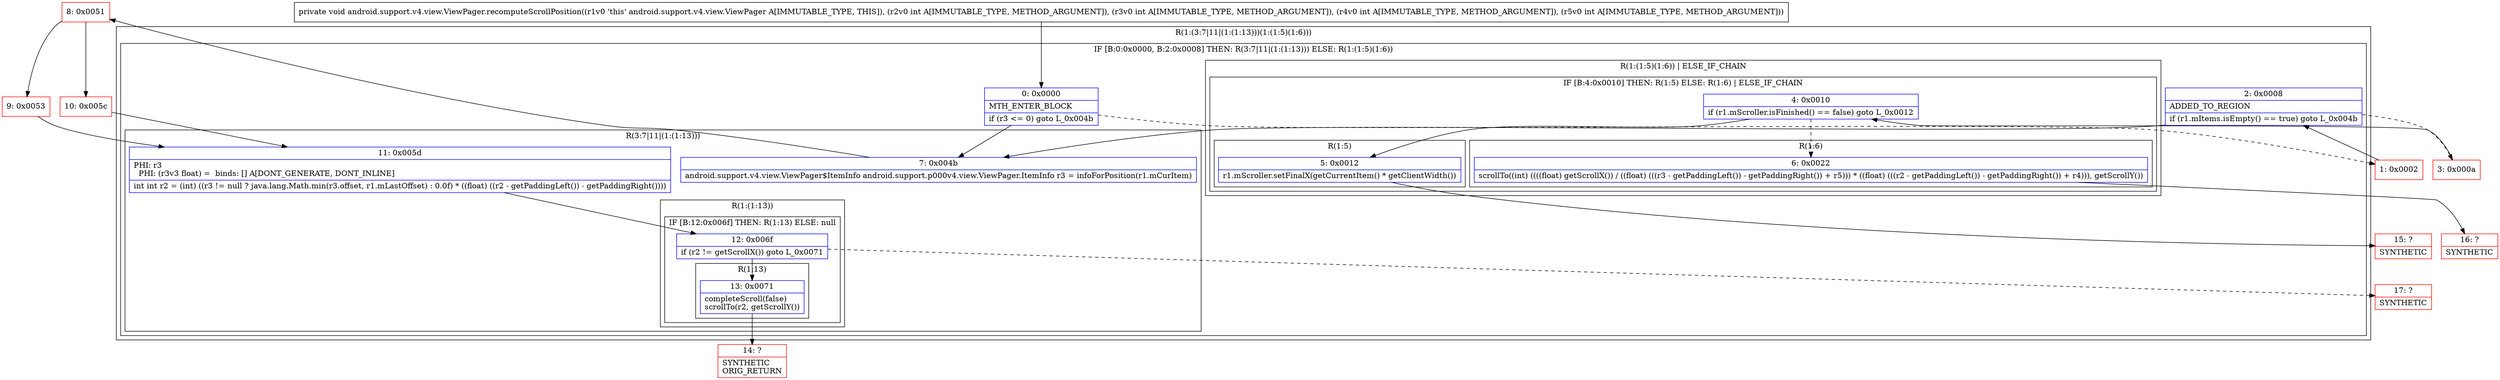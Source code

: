 digraph "CFG forandroid.support.v4.view.ViewPager.recomputeScrollPosition(IIII)V" {
subgraph cluster_Region_1097779168 {
label = "R(1:(3:7|11|(1:(1:13)))(1:(1:5)(1:6)))";
node [shape=record,color=blue];
subgraph cluster_IfRegion_928673340 {
label = "IF [B:0:0x0000, B:2:0x0008] THEN: R(3:7|11|(1:(1:13))) ELSE: R(1:(1:5)(1:6))";
node [shape=record,color=blue];
Node_0 [shape=record,label="{0\:\ 0x0000|MTH_ENTER_BLOCK\l|if (r3 \<= 0) goto L_0x004b\l}"];
Node_2 [shape=record,label="{2\:\ 0x0008|ADDED_TO_REGION\l|if (r1.mItems.isEmpty() == true) goto L_0x004b\l}"];
subgraph cluster_Region_1446665573 {
label = "R(3:7|11|(1:(1:13)))";
node [shape=record,color=blue];
Node_7 [shape=record,label="{7\:\ 0x004b|android.support.v4.view.ViewPager$ItemInfo android.support.p000v4.view.ViewPager.ItemInfo r3 = infoForPosition(r1.mCurItem)\l}"];
Node_11 [shape=record,label="{11\:\ 0x005d|PHI: r3 \l  PHI: (r3v3 float) =  binds: [] A[DONT_GENERATE, DONT_INLINE]\l|int int r2 = (int) ((r3 != null ? java.lang.Math.min(r3.offset, r1.mLastOffset) : 0.0f) * ((float) ((r2 \- getPaddingLeft()) \- getPaddingRight())))\l}"];
subgraph cluster_Region_905685012 {
label = "R(1:(1:13))";
node [shape=record,color=blue];
subgraph cluster_IfRegion_766268856 {
label = "IF [B:12:0x006f] THEN: R(1:13) ELSE: null";
node [shape=record,color=blue];
Node_12 [shape=record,label="{12\:\ 0x006f|if (r2 != getScrollX()) goto L_0x0071\l}"];
subgraph cluster_Region_1277011434 {
label = "R(1:13)";
node [shape=record,color=blue];
Node_13 [shape=record,label="{13\:\ 0x0071|completeScroll(false)\lscrollTo(r2, getScrollY())\l}"];
}
}
}
}
subgraph cluster_Region_1690867813 {
label = "R(1:(1:5)(1:6)) | ELSE_IF_CHAIN\l";
node [shape=record,color=blue];
subgraph cluster_IfRegion_1403912923 {
label = "IF [B:4:0x0010] THEN: R(1:5) ELSE: R(1:6) | ELSE_IF_CHAIN\l";
node [shape=record,color=blue];
Node_4 [shape=record,label="{4\:\ 0x0010|if (r1.mScroller.isFinished() == false) goto L_0x0012\l}"];
subgraph cluster_Region_929148188 {
label = "R(1:5)";
node [shape=record,color=blue];
Node_5 [shape=record,label="{5\:\ 0x0012|r1.mScroller.setFinalX(getCurrentItem() * getClientWidth())\l}"];
}
subgraph cluster_Region_1597114604 {
label = "R(1:6)";
node [shape=record,color=blue];
Node_6 [shape=record,label="{6\:\ 0x0022|scrollTo((int) ((((float) getScrollX()) \/ ((float) (((r3 \- getPaddingLeft()) \- getPaddingRight()) + r5))) * ((float) (((r2 \- getPaddingLeft()) \- getPaddingRight()) + r4))), getScrollY())\l}"];
}
}
}
}
}
Node_1 [shape=record,color=red,label="{1\:\ 0x0002}"];
Node_3 [shape=record,color=red,label="{3\:\ 0x000a}"];
Node_8 [shape=record,color=red,label="{8\:\ 0x0051}"];
Node_9 [shape=record,color=red,label="{9\:\ 0x0053}"];
Node_10 [shape=record,color=red,label="{10\:\ 0x005c}"];
Node_14 [shape=record,color=red,label="{14\:\ ?|SYNTHETIC\lORIG_RETURN\l}"];
Node_15 [shape=record,color=red,label="{15\:\ ?|SYNTHETIC\l}"];
Node_16 [shape=record,color=red,label="{16\:\ ?|SYNTHETIC\l}"];
Node_17 [shape=record,color=red,label="{17\:\ ?|SYNTHETIC\l}"];
MethodNode[shape=record,label="{private void android.support.v4.view.ViewPager.recomputeScrollPosition((r1v0 'this' android.support.v4.view.ViewPager A[IMMUTABLE_TYPE, THIS]), (r2v0 int A[IMMUTABLE_TYPE, METHOD_ARGUMENT]), (r3v0 int A[IMMUTABLE_TYPE, METHOD_ARGUMENT]), (r4v0 int A[IMMUTABLE_TYPE, METHOD_ARGUMENT]), (r5v0 int A[IMMUTABLE_TYPE, METHOD_ARGUMENT])) }"];
MethodNode -> Node_0;
Node_0 -> Node_1[style=dashed];
Node_0 -> Node_7;
Node_2 -> Node_3[style=dashed];
Node_2 -> Node_7;
Node_7 -> Node_8;
Node_11 -> Node_12;
Node_12 -> Node_13;
Node_12 -> Node_17[style=dashed];
Node_13 -> Node_14;
Node_4 -> Node_5;
Node_4 -> Node_6[style=dashed];
Node_5 -> Node_15;
Node_6 -> Node_16;
Node_1 -> Node_2;
Node_3 -> Node_4;
Node_8 -> Node_9;
Node_8 -> Node_10;
Node_9 -> Node_11;
Node_10 -> Node_11;
}

